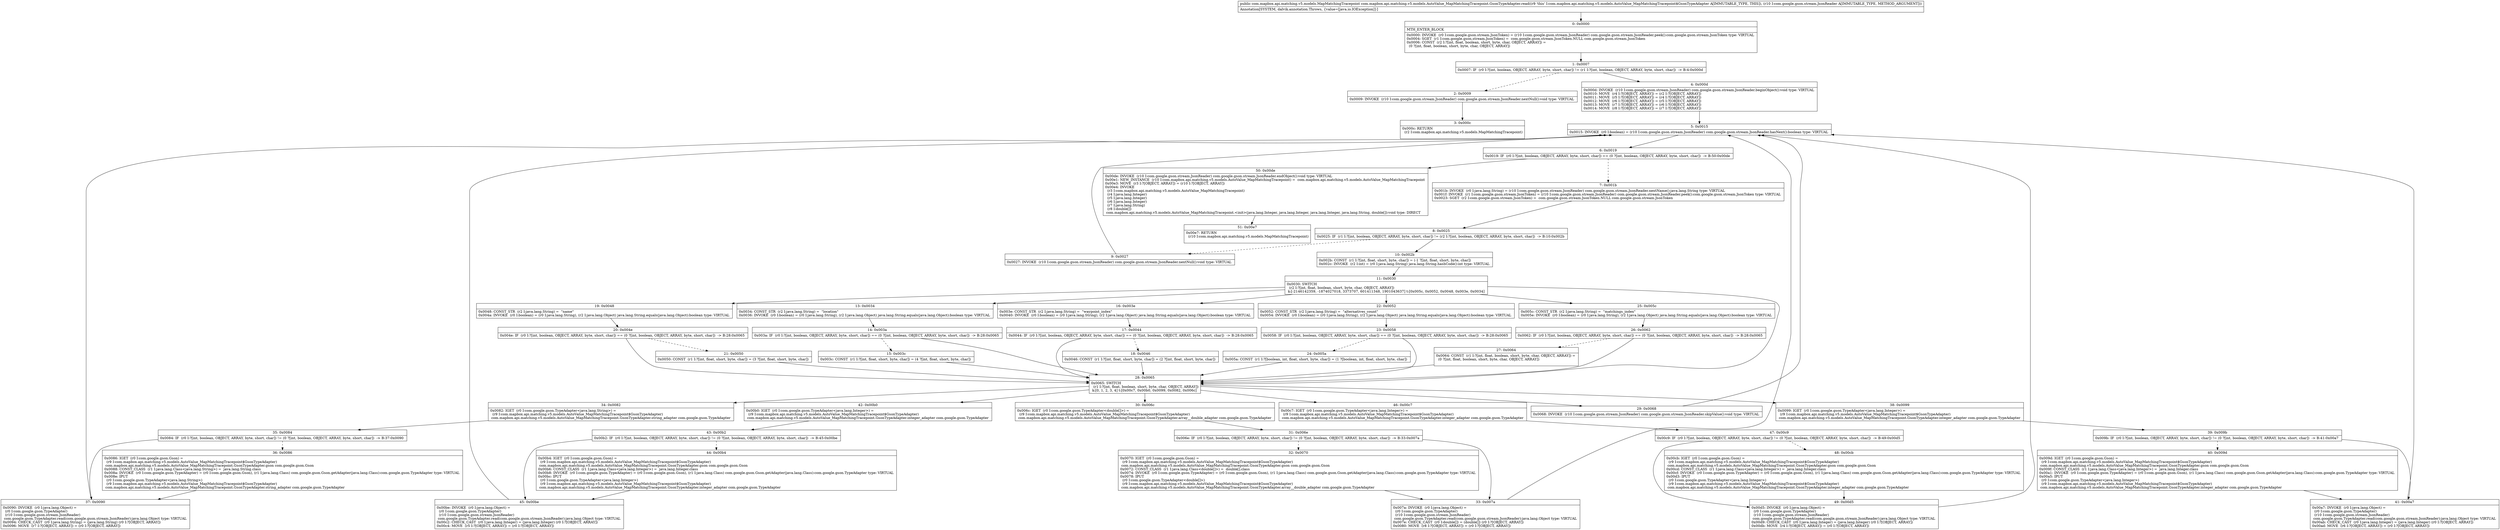 digraph "CFG forcom.mapbox.api.matching.v5.models.AutoValue_MapMatchingTracepoint.GsonTypeAdapter.read(Lcom\/google\/gson\/stream\/JsonReader;)Lcom\/mapbox\/api\/matching\/v5\/models\/MapMatchingTracepoint;" {
Node_0 [shape=record,label="{0\:\ 0x0000|MTH_ENTER_BLOCK\l|0x0000: INVOKE  (r0 I:com.google.gson.stream.JsonToken) = (r10 I:com.google.gson.stream.JsonReader) com.google.gson.stream.JsonReader.peek():com.google.gson.stream.JsonToken type: VIRTUAL \l0x0004: SGET  (r1 I:com.google.gson.stream.JsonToken) =  com.google.gson.stream.JsonToken.NULL com.google.gson.stream.JsonToken \l0x0006: CONST  (r2 I:?[int, float, boolean, short, byte, char, OBJECT, ARRAY]) = \l  (0 ?[int, float, boolean, short, byte, char, OBJECT, ARRAY])\l \l}"];
Node_1 [shape=record,label="{1\:\ 0x0007|0x0007: IF  (r0 I:?[int, boolean, OBJECT, ARRAY, byte, short, char]) != (r1 I:?[int, boolean, OBJECT, ARRAY, byte, short, char])  \-\> B:4:0x000d \l}"];
Node_2 [shape=record,label="{2\:\ 0x0009|0x0009: INVOKE  (r10 I:com.google.gson.stream.JsonReader) com.google.gson.stream.JsonReader.nextNull():void type: VIRTUAL \l}"];
Node_3 [shape=record,label="{3\:\ 0x000c|0x000c: RETURN  \l  (r2 I:com.mapbox.api.matching.v5.models.MapMatchingTracepoint)\l \l}"];
Node_4 [shape=record,label="{4\:\ 0x000d|0x000d: INVOKE  (r10 I:com.google.gson.stream.JsonReader) com.google.gson.stream.JsonReader.beginObject():void type: VIRTUAL \l0x0010: MOVE  (r4 I:?[OBJECT, ARRAY]) = (r2 I:?[OBJECT, ARRAY]) \l0x0011: MOVE  (r5 I:?[OBJECT, ARRAY]) = (r4 I:?[OBJECT, ARRAY]) \l0x0012: MOVE  (r6 I:?[OBJECT, ARRAY]) = (r5 I:?[OBJECT, ARRAY]) \l0x0013: MOVE  (r7 I:?[OBJECT, ARRAY]) = (r6 I:?[OBJECT, ARRAY]) \l0x0014: MOVE  (r8 I:?[OBJECT, ARRAY]) = (r7 I:?[OBJECT, ARRAY]) \l}"];
Node_5 [shape=record,label="{5\:\ 0x0015|0x0015: INVOKE  (r0 I:boolean) = (r10 I:com.google.gson.stream.JsonReader) com.google.gson.stream.JsonReader.hasNext():boolean type: VIRTUAL \l}"];
Node_6 [shape=record,label="{6\:\ 0x0019|0x0019: IF  (r0 I:?[int, boolean, OBJECT, ARRAY, byte, short, char]) == (0 ?[int, boolean, OBJECT, ARRAY, byte, short, char])  \-\> B:50:0x00de \l}"];
Node_7 [shape=record,label="{7\:\ 0x001b|0x001b: INVOKE  (r0 I:java.lang.String) = (r10 I:com.google.gson.stream.JsonReader) com.google.gson.stream.JsonReader.nextName():java.lang.String type: VIRTUAL \l0x001f: INVOKE  (r1 I:com.google.gson.stream.JsonToken) = (r10 I:com.google.gson.stream.JsonReader) com.google.gson.stream.JsonReader.peek():com.google.gson.stream.JsonToken type: VIRTUAL \l0x0023: SGET  (r2 I:com.google.gson.stream.JsonToken) =  com.google.gson.stream.JsonToken.NULL com.google.gson.stream.JsonToken \l}"];
Node_8 [shape=record,label="{8\:\ 0x0025|0x0025: IF  (r1 I:?[int, boolean, OBJECT, ARRAY, byte, short, char]) != (r2 I:?[int, boolean, OBJECT, ARRAY, byte, short, char])  \-\> B:10:0x002b \l}"];
Node_9 [shape=record,label="{9\:\ 0x0027|0x0027: INVOKE  (r10 I:com.google.gson.stream.JsonReader) com.google.gson.stream.JsonReader.nextNull():void type: VIRTUAL \l}"];
Node_10 [shape=record,label="{10\:\ 0x002b|0x002b: CONST  (r1 I:?[int, float, short, byte, char]) = (\-1 ?[int, float, short, byte, char]) \l0x002c: INVOKE  (r2 I:int) = (r0 I:java.lang.String) java.lang.String.hashCode():int type: VIRTUAL \l}"];
Node_11 [shape=record,label="{11\:\ 0x0030|0x0030: SWITCH  \l  (r2 I:?[int, float, boolean, short, byte, char, OBJECT, ARRAY])\l k:[\-2146142359, \-1874027018, 3373707, 601411348, 1901043637] t:[0x005c, 0x0052, 0x0048, 0x003e, 0x0034] \l}"];
Node_13 [shape=record,label="{13\:\ 0x0034|0x0034: CONST_STR  (r2 I:java.lang.String) =  \"location\" \l0x0036: INVOKE  (r0 I:boolean) = (r0 I:java.lang.String), (r2 I:java.lang.Object) java.lang.String.equals(java.lang.Object):boolean type: VIRTUAL \l}"];
Node_14 [shape=record,label="{14\:\ 0x003a|0x003a: IF  (r0 I:?[int, boolean, OBJECT, ARRAY, byte, short, char]) == (0 ?[int, boolean, OBJECT, ARRAY, byte, short, char])  \-\> B:28:0x0065 \l}"];
Node_15 [shape=record,label="{15\:\ 0x003c|0x003c: CONST  (r1 I:?[int, float, short, byte, char]) = (4 ?[int, float, short, byte, char]) \l}"];
Node_16 [shape=record,label="{16\:\ 0x003e|0x003e: CONST_STR  (r2 I:java.lang.String) =  \"waypoint_index\" \l0x0040: INVOKE  (r0 I:boolean) = (r0 I:java.lang.String), (r2 I:java.lang.Object) java.lang.String.equals(java.lang.Object):boolean type: VIRTUAL \l}"];
Node_17 [shape=record,label="{17\:\ 0x0044|0x0044: IF  (r0 I:?[int, boolean, OBJECT, ARRAY, byte, short, char]) == (0 ?[int, boolean, OBJECT, ARRAY, byte, short, char])  \-\> B:28:0x0065 \l}"];
Node_18 [shape=record,label="{18\:\ 0x0046|0x0046: CONST  (r1 I:?[int, float, short, byte, char]) = (2 ?[int, float, short, byte, char]) \l}"];
Node_19 [shape=record,label="{19\:\ 0x0048|0x0048: CONST_STR  (r2 I:java.lang.String) =  \"name\" \l0x004a: INVOKE  (r0 I:boolean) = (r0 I:java.lang.String), (r2 I:java.lang.Object) java.lang.String.equals(java.lang.Object):boolean type: VIRTUAL \l}"];
Node_20 [shape=record,label="{20\:\ 0x004e|0x004e: IF  (r0 I:?[int, boolean, OBJECT, ARRAY, byte, short, char]) == (0 ?[int, boolean, OBJECT, ARRAY, byte, short, char])  \-\> B:28:0x0065 \l}"];
Node_21 [shape=record,label="{21\:\ 0x0050|0x0050: CONST  (r1 I:?[int, float, short, byte, char]) = (3 ?[int, float, short, byte, char]) \l}"];
Node_22 [shape=record,label="{22\:\ 0x0052|0x0052: CONST_STR  (r2 I:java.lang.String) =  \"alternatives_count\" \l0x0054: INVOKE  (r0 I:boolean) = (r0 I:java.lang.String), (r2 I:java.lang.Object) java.lang.String.equals(java.lang.Object):boolean type: VIRTUAL \l}"];
Node_23 [shape=record,label="{23\:\ 0x0058|0x0058: IF  (r0 I:?[int, boolean, OBJECT, ARRAY, byte, short, char]) == (0 ?[int, boolean, OBJECT, ARRAY, byte, short, char])  \-\> B:28:0x0065 \l}"];
Node_24 [shape=record,label="{24\:\ 0x005a|0x005a: CONST  (r1 I:?[boolean, int, float, short, byte, char]) = (1 ?[boolean, int, float, short, byte, char]) \l}"];
Node_25 [shape=record,label="{25\:\ 0x005c|0x005c: CONST_STR  (r2 I:java.lang.String) =  \"matchings_index\" \l0x005e: INVOKE  (r0 I:boolean) = (r0 I:java.lang.String), (r2 I:java.lang.Object) java.lang.String.equals(java.lang.Object):boolean type: VIRTUAL \l}"];
Node_26 [shape=record,label="{26\:\ 0x0062|0x0062: IF  (r0 I:?[int, boolean, OBJECT, ARRAY, byte, short, char]) == (0 ?[int, boolean, OBJECT, ARRAY, byte, short, char])  \-\> B:28:0x0065 \l}"];
Node_27 [shape=record,label="{27\:\ 0x0064|0x0064: CONST  (r1 I:?[int, float, boolean, short, byte, char, OBJECT, ARRAY]) = \l  (0 ?[int, float, boolean, short, byte, char, OBJECT, ARRAY])\l \l}"];
Node_28 [shape=record,label="{28\:\ 0x0065|0x0065: SWITCH  \l  (r1 I:?[int, float, boolean, short, byte, char, OBJECT, ARRAY])\l k:[0, 1, 2, 3, 4] t:[0x00c7, 0x00b0, 0x0099, 0x0082, 0x006c] \l}"];
Node_29 [shape=record,label="{29\:\ 0x0068|0x0068: INVOKE  (r10 I:com.google.gson.stream.JsonReader) com.google.gson.stream.JsonReader.skipValue():void type: VIRTUAL \l}"];
Node_30 [shape=record,label="{30\:\ 0x006c|0x006c: IGET  (r0 I:com.google.gson.TypeAdapter\<double[]\>) = \l  (r9 I:com.mapbox.api.matching.v5.models.AutoValue_MapMatchingTracepoint$GsonTypeAdapter)\l com.mapbox.api.matching.v5.models.AutoValue_MapMatchingTracepoint.GsonTypeAdapter.array__double_adapter com.google.gson.TypeAdapter \l}"];
Node_31 [shape=record,label="{31\:\ 0x006e|0x006e: IF  (r0 I:?[int, boolean, OBJECT, ARRAY, byte, short, char]) != (0 ?[int, boolean, OBJECT, ARRAY, byte, short, char])  \-\> B:33:0x007a \l}"];
Node_32 [shape=record,label="{32\:\ 0x0070|0x0070: IGET  (r0 I:com.google.gson.Gson) = \l  (r9 I:com.mapbox.api.matching.v5.models.AutoValue_MapMatchingTracepoint$GsonTypeAdapter)\l com.mapbox.api.matching.v5.models.AutoValue_MapMatchingTracepoint.GsonTypeAdapter.gson com.google.gson.Gson \l0x0072: CONST_CLASS  (r1 I:java.lang.Class\<double[]\>) =  double[].class \l0x0074: INVOKE  (r0 I:com.google.gson.TypeAdapter) = (r0 I:com.google.gson.Gson), (r1 I:java.lang.Class) com.google.gson.Gson.getAdapter(java.lang.Class):com.google.gson.TypeAdapter type: VIRTUAL \l0x0078: IPUT  \l  (r0 I:com.google.gson.TypeAdapter\<double[]\>)\l  (r9 I:com.mapbox.api.matching.v5.models.AutoValue_MapMatchingTracepoint$GsonTypeAdapter)\l com.mapbox.api.matching.v5.models.AutoValue_MapMatchingTracepoint.GsonTypeAdapter.array__double_adapter com.google.gson.TypeAdapter \l}"];
Node_33 [shape=record,label="{33\:\ 0x007a|0x007a: INVOKE  (r0 I:java.lang.Object) = \l  (r0 I:com.google.gson.TypeAdapter)\l  (r10 I:com.google.gson.stream.JsonReader)\l com.google.gson.TypeAdapter.read(com.google.gson.stream.JsonReader):java.lang.Object type: VIRTUAL \l0x007e: CHECK_CAST  (r0 I:double[]) = (double[]) (r0 I:?[OBJECT, ARRAY]) \l0x0080: MOVE  (r8 I:?[OBJECT, ARRAY]) = (r0 I:?[OBJECT, ARRAY]) \l}"];
Node_34 [shape=record,label="{34\:\ 0x0082|0x0082: IGET  (r0 I:com.google.gson.TypeAdapter\<java.lang.String\>) = \l  (r9 I:com.mapbox.api.matching.v5.models.AutoValue_MapMatchingTracepoint$GsonTypeAdapter)\l com.mapbox.api.matching.v5.models.AutoValue_MapMatchingTracepoint.GsonTypeAdapter.string_adapter com.google.gson.TypeAdapter \l}"];
Node_35 [shape=record,label="{35\:\ 0x0084|0x0084: IF  (r0 I:?[int, boolean, OBJECT, ARRAY, byte, short, char]) != (0 ?[int, boolean, OBJECT, ARRAY, byte, short, char])  \-\> B:37:0x0090 \l}"];
Node_36 [shape=record,label="{36\:\ 0x0086|0x0086: IGET  (r0 I:com.google.gson.Gson) = \l  (r9 I:com.mapbox.api.matching.v5.models.AutoValue_MapMatchingTracepoint$GsonTypeAdapter)\l com.mapbox.api.matching.v5.models.AutoValue_MapMatchingTracepoint.GsonTypeAdapter.gson com.google.gson.Gson \l0x0088: CONST_CLASS  (r1 I:java.lang.Class\<java.lang.String\>) =  java.lang.String.class \l0x008a: INVOKE  (r0 I:com.google.gson.TypeAdapter) = (r0 I:com.google.gson.Gson), (r1 I:java.lang.Class) com.google.gson.Gson.getAdapter(java.lang.Class):com.google.gson.TypeAdapter type: VIRTUAL \l0x008e: IPUT  \l  (r0 I:com.google.gson.TypeAdapter\<java.lang.String\>)\l  (r9 I:com.mapbox.api.matching.v5.models.AutoValue_MapMatchingTracepoint$GsonTypeAdapter)\l com.mapbox.api.matching.v5.models.AutoValue_MapMatchingTracepoint.GsonTypeAdapter.string_adapter com.google.gson.TypeAdapter \l}"];
Node_37 [shape=record,label="{37\:\ 0x0090|0x0090: INVOKE  (r0 I:java.lang.Object) = \l  (r0 I:com.google.gson.TypeAdapter)\l  (r10 I:com.google.gson.stream.JsonReader)\l com.google.gson.TypeAdapter.read(com.google.gson.stream.JsonReader):java.lang.Object type: VIRTUAL \l0x0094: CHECK_CAST  (r0 I:java.lang.String) = (java.lang.String) (r0 I:?[OBJECT, ARRAY]) \l0x0096: MOVE  (r7 I:?[OBJECT, ARRAY]) = (r0 I:?[OBJECT, ARRAY]) \l}"];
Node_38 [shape=record,label="{38\:\ 0x0099|0x0099: IGET  (r0 I:com.google.gson.TypeAdapter\<java.lang.Integer\>) = \l  (r9 I:com.mapbox.api.matching.v5.models.AutoValue_MapMatchingTracepoint$GsonTypeAdapter)\l com.mapbox.api.matching.v5.models.AutoValue_MapMatchingTracepoint.GsonTypeAdapter.integer_adapter com.google.gson.TypeAdapter \l}"];
Node_39 [shape=record,label="{39\:\ 0x009b|0x009b: IF  (r0 I:?[int, boolean, OBJECT, ARRAY, byte, short, char]) != (0 ?[int, boolean, OBJECT, ARRAY, byte, short, char])  \-\> B:41:0x00a7 \l}"];
Node_40 [shape=record,label="{40\:\ 0x009d|0x009d: IGET  (r0 I:com.google.gson.Gson) = \l  (r9 I:com.mapbox.api.matching.v5.models.AutoValue_MapMatchingTracepoint$GsonTypeAdapter)\l com.mapbox.api.matching.v5.models.AutoValue_MapMatchingTracepoint.GsonTypeAdapter.gson com.google.gson.Gson \l0x009f: CONST_CLASS  (r1 I:java.lang.Class\<java.lang.Integer\>) =  java.lang.Integer.class \l0x00a1: INVOKE  (r0 I:com.google.gson.TypeAdapter) = (r0 I:com.google.gson.Gson), (r1 I:java.lang.Class) com.google.gson.Gson.getAdapter(java.lang.Class):com.google.gson.TypeAdapter type: VIRTUAL \l0x00a5: IPUT  \l  (r0 I:com.google.gson.TypeAdapter\<java.lang.Integer\>)\l  (r9 I:com.mapbox.api.matching.v5.models.AutoValue_MapMatchingTracepoint$GsonTypeAdapter)\l com.mapbox.api.matching.v5.models.AutoValue_MapMatchingTracepoint.GsonTypeAdapter.integer_adapter com.google.gson.TypeAdapter \l}"];
Node_41 [shape=record,label="{41\:\ 0x00a7|0x00a7: INVOKE  (r0 I:java.lang.Object) = \l  (r0 I:com.google.gson.TypeAdapter)\l  (r10 I:com.google.gson.stream.JsonReader)\l com.google.gson.TypeAdapter.read(com.google.gson.stream.JsonReader):java.lang.Object type: VIRTUAL \l0x00ab: CHECK_CAST  (r0 I:java.lang.Integer) = (java.lang.Integer) (r0 I:?[OBJECT, ARRAY]) \l0x00ad: MOVE  (r6 I:?[OBJECT, ARRAY]) = (r0 I:?[OBJECT, ARRAY]) \l}"];
Node_42 [shape=record,label="{42\:\ 0x00b0|0x00b0: IGET  (r0 I:com.google.gson.TypeAdapter\<java.lang.Integer\>) = \l  (r9 I:com.mapbox.api.matching.v5.models.AutoValue_MapMatchingTracepoint$GsonTypeAdapter)\l com.mapbox.api.matching.v5.models.AutoValue_MapMatchingTracepoint.GsonTypeAdapter.integer_adapter com.google.gson.TypeAdapter \l}"];
Node_43 [shape=record,label="{43\:\ 0x00b2|0x00b2: IF  (r0 I:?[int, boolean, OBJECT, ARRAY, byte, short, char]) != (0 ?[int, boolean, OBJECT, ARRAY, byte, short, char])  \-\> B:45:0x00be \l}"];
Node_44 [shape=record,label="{44\:\ 0x00b4|0x00b4: IGET  (r0 I:com.google.gson.Gson) = \l  (r9 I:com.mapbox.api.matching.v5.models.AutoValue_MapMatchingTracepoint$GsonTypeAdapter)\l com.mapbox.api.matching.v5.models.AutoValue_MapMatchingTracepoint.GsonTypeAdapter.gson com.google.gson.Gson \l0x00b6: CONST_CLASS  (r1 I:java.lang.Class\<java.lang.Integer\>) =  java.lang.Integer.class \l0x00b8: INVOKE  (r0 I:com.google.gson.TypeAdapter) = (r0 I:com.google.gson.Gson), (r1 I:java.lang.Class) com.google.gson.Gson.getAdapter(java.lang.Class):com.google.gson.TypeAdapter type: VIRTUAL \l0x00bc: IPUT  \l  (r0 I:com.google.gson.TypeAdapter\<java.lang.Integer\>)\l  (r9 I:com.mapbox.api.matching.v5.models.AutoValue_MapMatchingTracepoint$GsonTypeAdapter)\l com.mapbox.api.matching.v5.models.AutoValue_MapMatchingTracepoint.GsonTypeAdapter.integer_adapter com.google.gson.TypeAdapter \l}"];
Node_45 [shape=record,label="{45\:\ 0x00be|0x00be: INVOKE  (r0 I:java.lang.Object) = \l  (r0 I:com.google.gson.TypeAdapter)\l  (r10 I:com.google.gson.stream.JsonReader)\l com.google.gson.TypeAdapter.read(com.google.gson.stream.JsonReader):java.lang.Object type: VIRTUAL \l0x00c2: CHECK_CAST  (r0 I:java.lang.Integer) = (java.lang.Integer) (r0 I:?[OBJECT, ARRAY]) \l0x00c4: MOVE  (r5 I:?[OBJECT, ARRAY]) = (r0 I:?[OBJECT, ARRAY]) \l}"];
Node_46 [shape=record,label="{46\:\ 0x00c7|0x00c7: IGET  (r0 I:com.google.gson.TypeAdapter\<java.lang.Integer\>) = \l  (r9 I:com.mapbox.api.matching.v5.models.AutoValue_MapMatchingTracepoint$GsonTypeAdapter)\l com.mapbox.api.matching.v5.models.AutoValue_MapMatchingTracepoint.GsonTypeAdapter.integer_adapter com.google.gson.TypeAdapter \l}"];
Node_47 [shape=record,label="{47\:\ 0x00c9|0x00c9: IF  (r0 I:?[int, boolean, OBJECT, ARRAY, byte, short, char]) != (0 ?[int, boolean, OBJECT, ARRAY, byte, short, char])  \-\> B:49:0x00d5 \l}"];
Node_48 [shape=record,label="{48\:\ 0x00cb|0x00cb: IGET  (r0 I:com.google.gson.Gson) = \l  (r9 I:com.mapbox.api.matching.v5.models.AutoValue_MapMatchingTracepoint$GsonTypeAdapter)\l com.mapbox.api.matching.v5.models.AutoValue_MapMatchingTracepoint.GsonTypeAdapter.gson com.google.gson.Gson \l0x00cd: CONST_CLASS  (r1 I:java.lang.Class\<java.lang.Integer\>) =  java.lang.Integer.class \l0x00cf: INVOKE  (r0 I:com.google.gson.TypeAdapter) = (r0 I:com.google.gson.Gson), (r1 I:java.lang.Class) com.google.gson.Gson.getAdapter(java.lang.Class):com.google.gson.TypeAdapter type: VIRTUAL \l0x00d3: IPUT  \l  (r0 I:com.google.gson.TypeAdapter\<java.lang.Integer\>)\l  (r9 I:com.mapbox.api.matching.v5.models.AutoValue_MapMatchingTracepoint$GsonTypeAdapter)\l com.mapbox.api.matching.v5.models.AutoValue_MapMatchingTracepoint.GsonTypeAdapter.integer_adapter com.google.gson.TypeAdapter \l}"];
Node_49 [shape=record,label="{49\:\ 0x00d5|0x00d5: INVOKE  (r0 I:java.lang.Object) = \l  (r0 I:com.google.gson.TypeAdapter)\l  (r10 I:com.google.gson.stream.JsonReader)\l com.google.gson.TypeAdapter.read(com.google.gson.stream.JsonReader):java.lang.Object type: VIRTUAL \l0x00d9: CHECK_CAST  (r0 I:java.lang.Integer) = (java.lang.Integer) (r0 I:?[OBJECT, ARRAY]) \l0x00db: MOVE  (r4 I:?[OBJECT, ARRAY]) = (r0 I:?[OBJECT, ARRAY]) \l}"];
Node_50 [shape=record,label="{50\:\ 0x00de|0x00de: INVOKE  (r10 I:com.google.gson.stream.JsonReader) com.google.gson.stream.JsonReader.endObject():void type: VIRTUAL \l0x00e1: NEW_INSTANCE  (r10 I:com.mapbox.api.matching.v5.models.AutoValue_MapMatchingTracepoint) =  com.mapbox.api.matching.v5.models.AutoValue_MapMatchingTracepoint \l0x00e3: MOVE  (r3 I:?[OBJECT, ARRAY]) = (r10 I:?[OBJECT, ARRAY]) \l0x00e4: INVOKE  \l  (r3 I:com.mapbox.api.matching.v5.models.AutoValue_MapMatchingTracepoint)\l  (r4 I:java.lang.Integer)\l  (r5 I:java.lang.Integer)\l  (r6 I:java.lang.Integer)\l  (r7 I:java.lang.String)\l  (r8 I:double[])\l com.mapbox.api.matching.v5.models.AutoValue_MapMatchingTracepoint.\<init\>(java.lang.Integer, java.lang.Integer, java.lang.Integer, java.lang.String, double[]):void type: DIRECT \l}"];
Node_51 [shape=record,label="{51\:\ 0x00e7|0x00e7: RETURN  \l  (r10 I:com.mapbox.api.matching.v5.models.MapMatchingTracepoint)\l \l}"];
MethodNode[shape=record,label="{public com.mapbox.api.matching.v5.models.MapMatchingTracepoint com.mapbox.api.matching.v5.models.AutoValue_MapMatchingTracepoint.GsonTypeAdapter.read((r9 'this' I:com.mapbox.api.matching.v5.models.AutoValue_MapMatchingTracepoint$GsonTypeAdapter A[IMMUTABLE_TYPE, THIS]), (r10 I:com.google.gson.stream.JsonReader A[IMMUTABLE_TYPE, METHOD_ARGUMENT]))  | Annotation[SYSTEM, dalvik.annotation.Throws, \{value=[java.io.IOException]\}]\l}"];
MethodNode -> Node_0;
Node_0 -> Node_1;
Node_1 -> Node_2[style=dashed];
Node_1 -> Node_4;
Node_2 -> Node_3;
Node_4 -> Node_5;
Node_5 -> Node_6;
Node_6 -> Node_7[style=dashed];
Node_6 -> Node_50;
Node_7 -> Node_8;
Node_8 -> Node_9[style=dashed];
Node_8 -> Node_10;
Node_9 -> Node_5;
Node_10 -> Node_11;
Node_11 -> Node_13;
Node_11 -> Node_16;
Node_11 -> Node_19;
Node_11 -> Node_22;
Node_11 -> Node_25;
Node_11 -> Node_28;
Node_13 -> Node_14;
Node_14 -> Node_15[style=dashed];
Node_14 -> Node_28;
Node_15 -> Node_28;
Node_16 -> Node_17;
Node_17 -> Node_18[style=dashed];
Node_17 -> Node_28;
Node_18 -> Node_28;
Node_19 -> Node_20;
Node_20 -> Node_21[style=dashed];
Node_20 -> Node_28;
Node_21 -> Node_28;
Node_22 -> Node_23;
Node_23 -> Node_24[style=dashed];
Node_23 -> Node_28;
Node_24 -> Node_28;
Node_25 -> Node_26;
Node_26 -> Node_27[style=dashed];
Node_26 -> Node_28;
Node_27 -> Node_28;
Node_28 -> Node_29;
Node_28 -> Node_30;
Node_28 -> Node_34;
Node_28 -> Node_38;
Node_28 -> Node_42;
Node_28 -> Node_46;
Node_29 -> Node_5;
Node_30 -> Node_31;
Node_31 -> Node_32[style=dashed];
Node_31 -> Node_33;
Node_32 -> Node_33;
Node_33 -> Node_5;
Node_34 -> Node_35;
Node_35 -> Node_36[style=dashed];
Node_35 -> Node_37;
Node_36 -> Node_37;
Node_37 -> Node_5;
Node_38 -> Node_39;
Node_39 -> Node_40[style=dashed];
Node_39 -> Node_41;
Node_40 -> Node_41;
Node_41 -> Node_5;
Node_42 -> Node_43;
Node_43 -> Node_44[style=dashed];
Node_43 -> Node_45;
Node_44 -> Node_45;
Node_45 -> Node_5;
Node_46 -> Node_47;
Node_47 -> Node_48[style=dashed];
Node_47 -> Node_49;
Node_48 -> Node_49;
Node_49 -> Node_5;
Node_50 -> Node_51;
}

